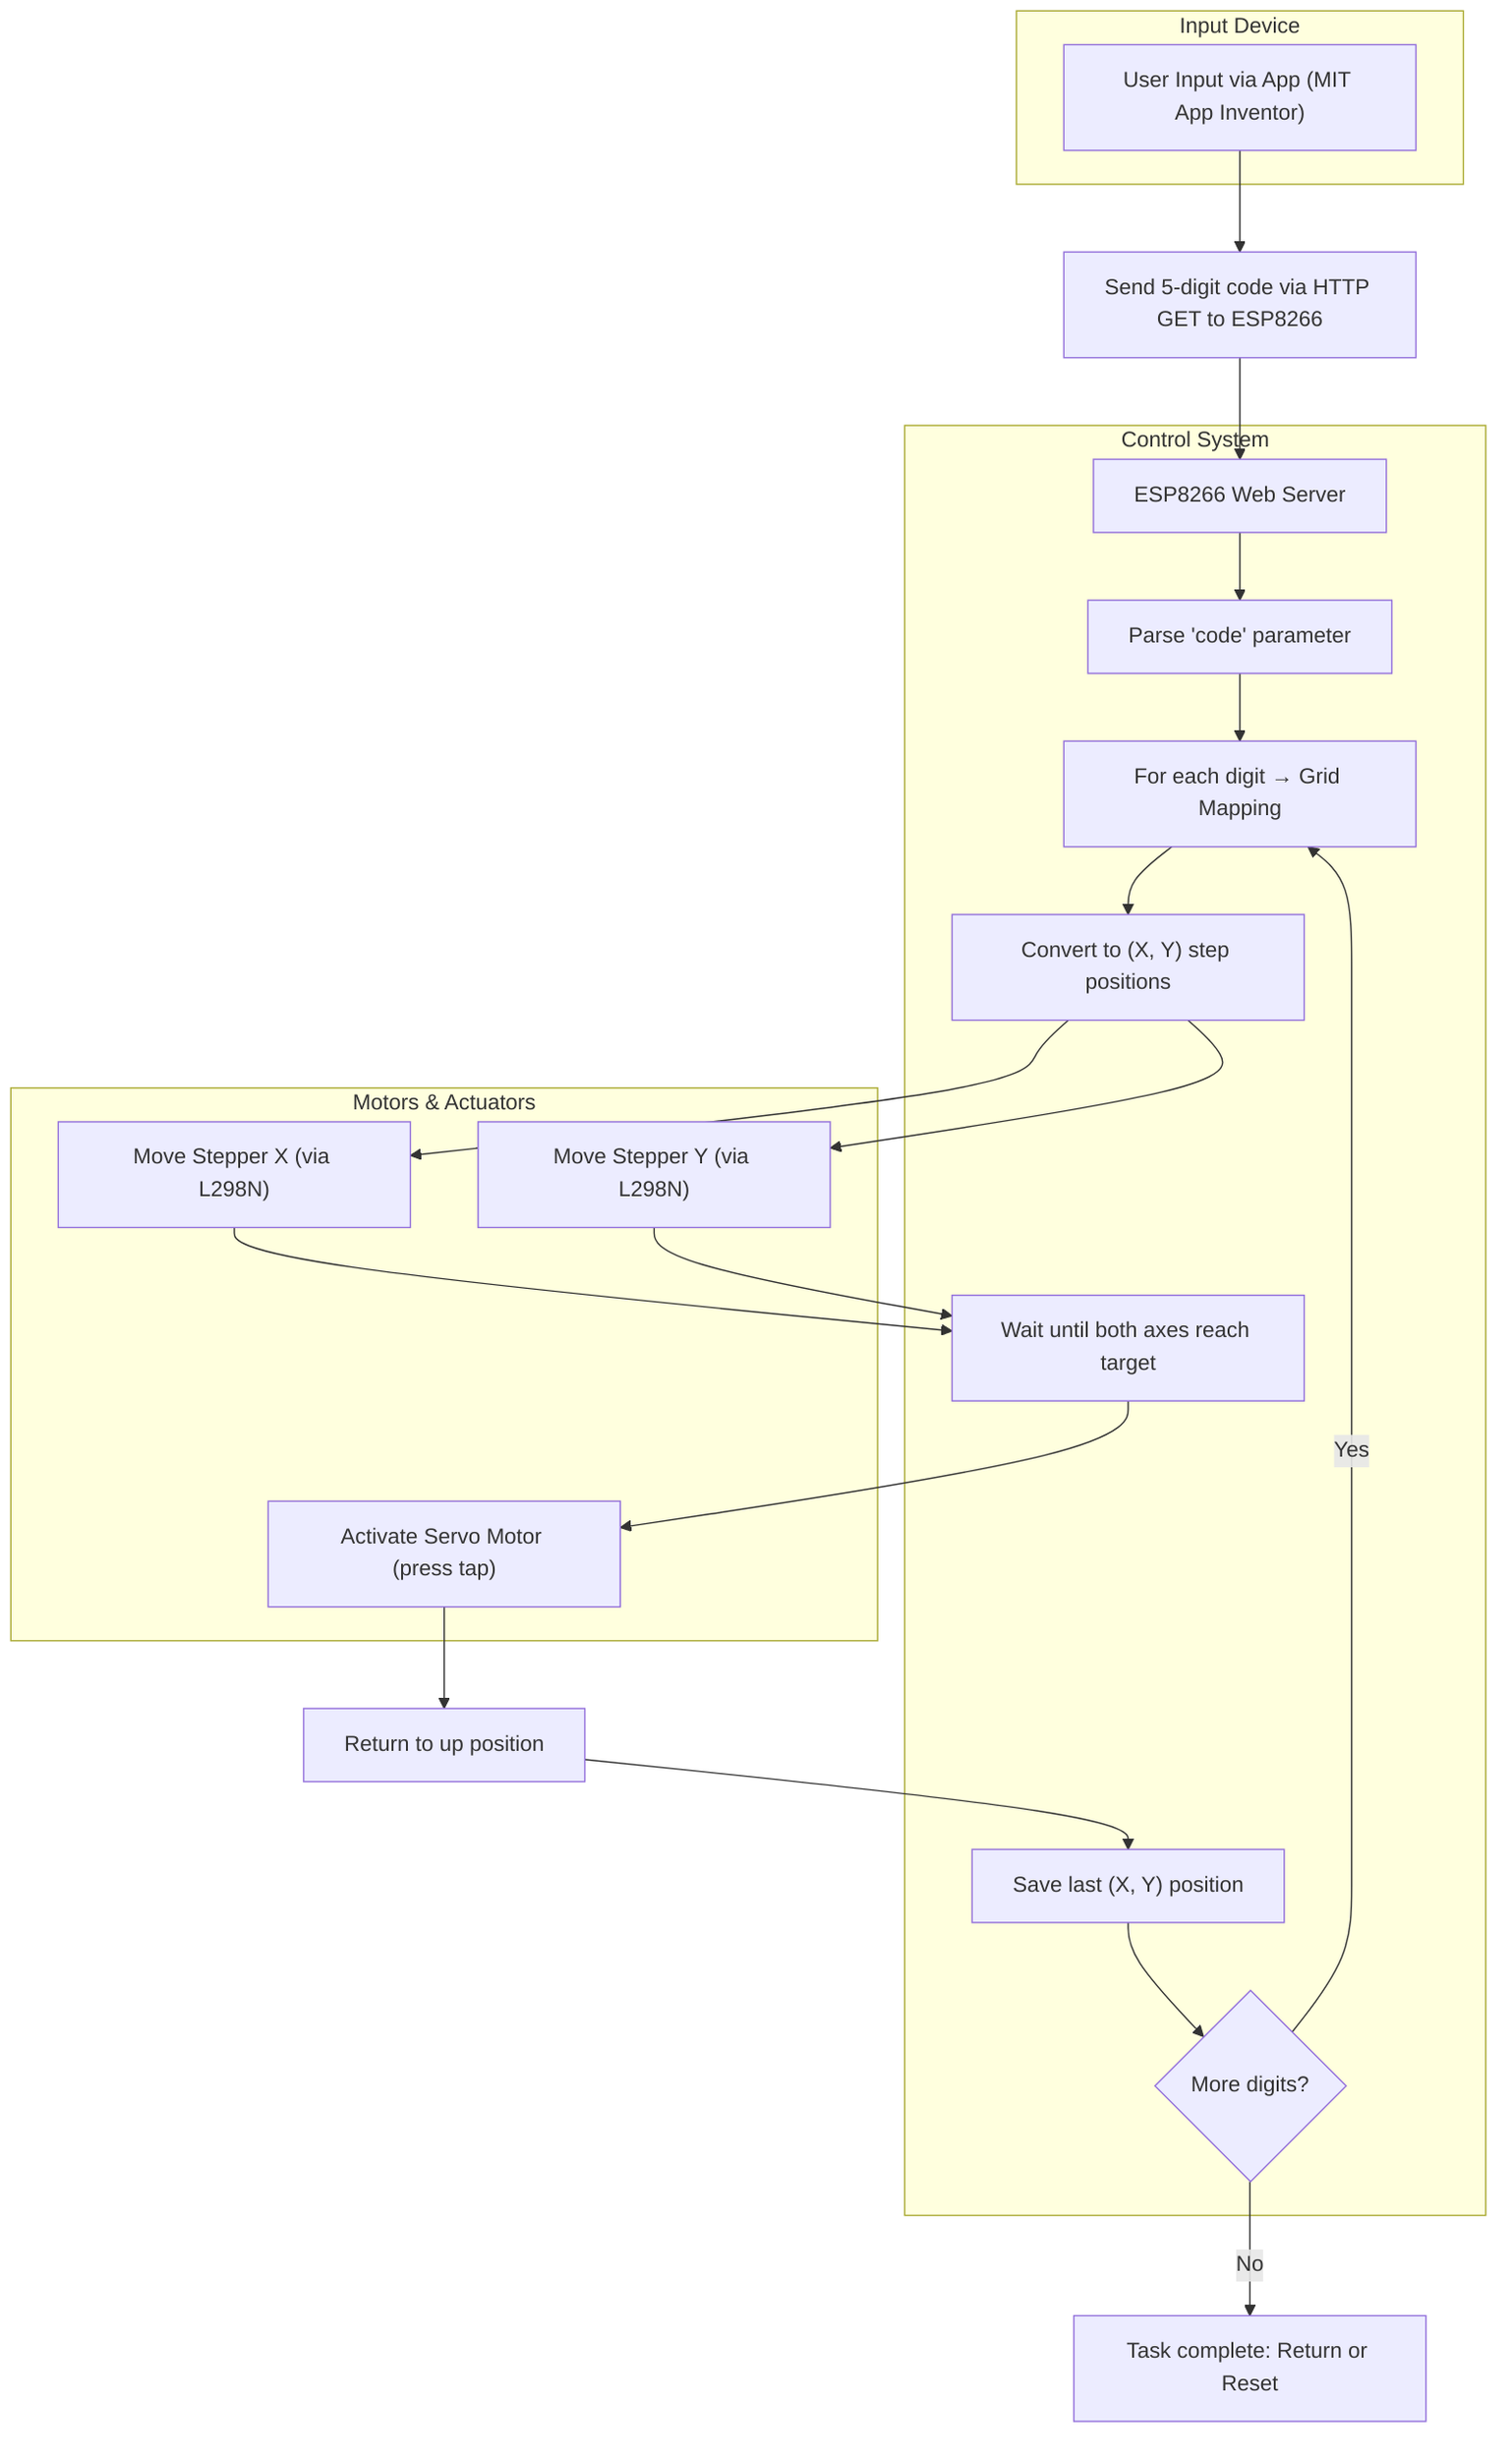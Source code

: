 graph TD
    A["User Input via App (MIT App Inventor)"]
    A --> B["Send 5-digit code via HTTP GET to ESP8266"]

    B --> C["ESP8266 Web Server"]
    C --> D["Parse 'code' parameter"]
    D --> E["For each digit → Grid Mapping"]
    E --> F["Convert to (X, Y) step positions"]

    F --> G["Move Stepper X (via L298N)"]
    F --> H["Move Stepper Y (via L298N)"]
    G --> I["Wait until both axes reach target"]
    H --> I

    I --> J["Activate Servo Motor (press tap)"]
    J --> K["Return to up position"]

    K --> L["Save last (X, Y) position"]
    L --> M{"More digits?"}
    M -- Yes --> E
    M -- No --> N["Task complete: Return or Reset"]

    subgraph "Motors & Actuators"
        G
        H
        J
    end

    subgraph "Control System"
        C
        D
        E
        F
        I
        L
        M
    end

    subgraph "Input Device"
        A
    end